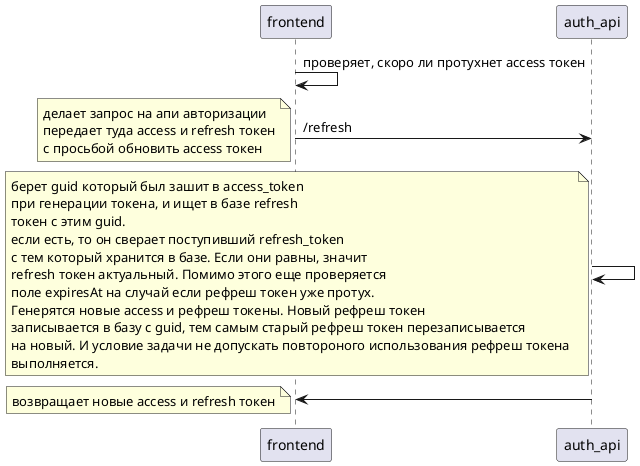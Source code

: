 @startuml
frontend -> frontend : проверяет, скоро ли протухнет access токен
frontend -> auth_api : /refresh
note left
делает запрос на апи авторизации
передает туда access и refresh токен
c просьбой обновить access токен
endnote
auth_api -> auth_api
note left
берет guid который был зашит в access_token
при генерации токена, и ищет в базе refresh
токен c этим guid.
если есть, то он сверает поступивший refresh_token 
с тем который хранится в базе. Если они равны, значит
refresh токен актуальный. Помимо этого еще проверяется
поле expiresAt на случай если рефреш токен уже протух.
Генерятся новые access и рефреш токены. Новый рефреш токен
записывается в базу с guid, тем самым старый рефреш токен перезаписывается 
на новый. И условие задачи не допускать повтороного использования рефреш токена 
выполняется.
endnote
auth_api -> frontend
note left
возвращает новые access и refresh токен
endnote
@enduml